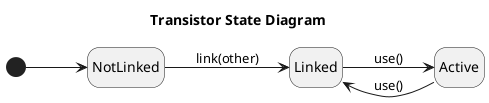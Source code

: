 @startuml transistor
title Transistor State Diagram
hide empty description
left to right direction

[*] --> NotLinked
NotLinked --> Linked : link(other)
Linked --> Active : use()
Active --> Linked : use()

@enduml